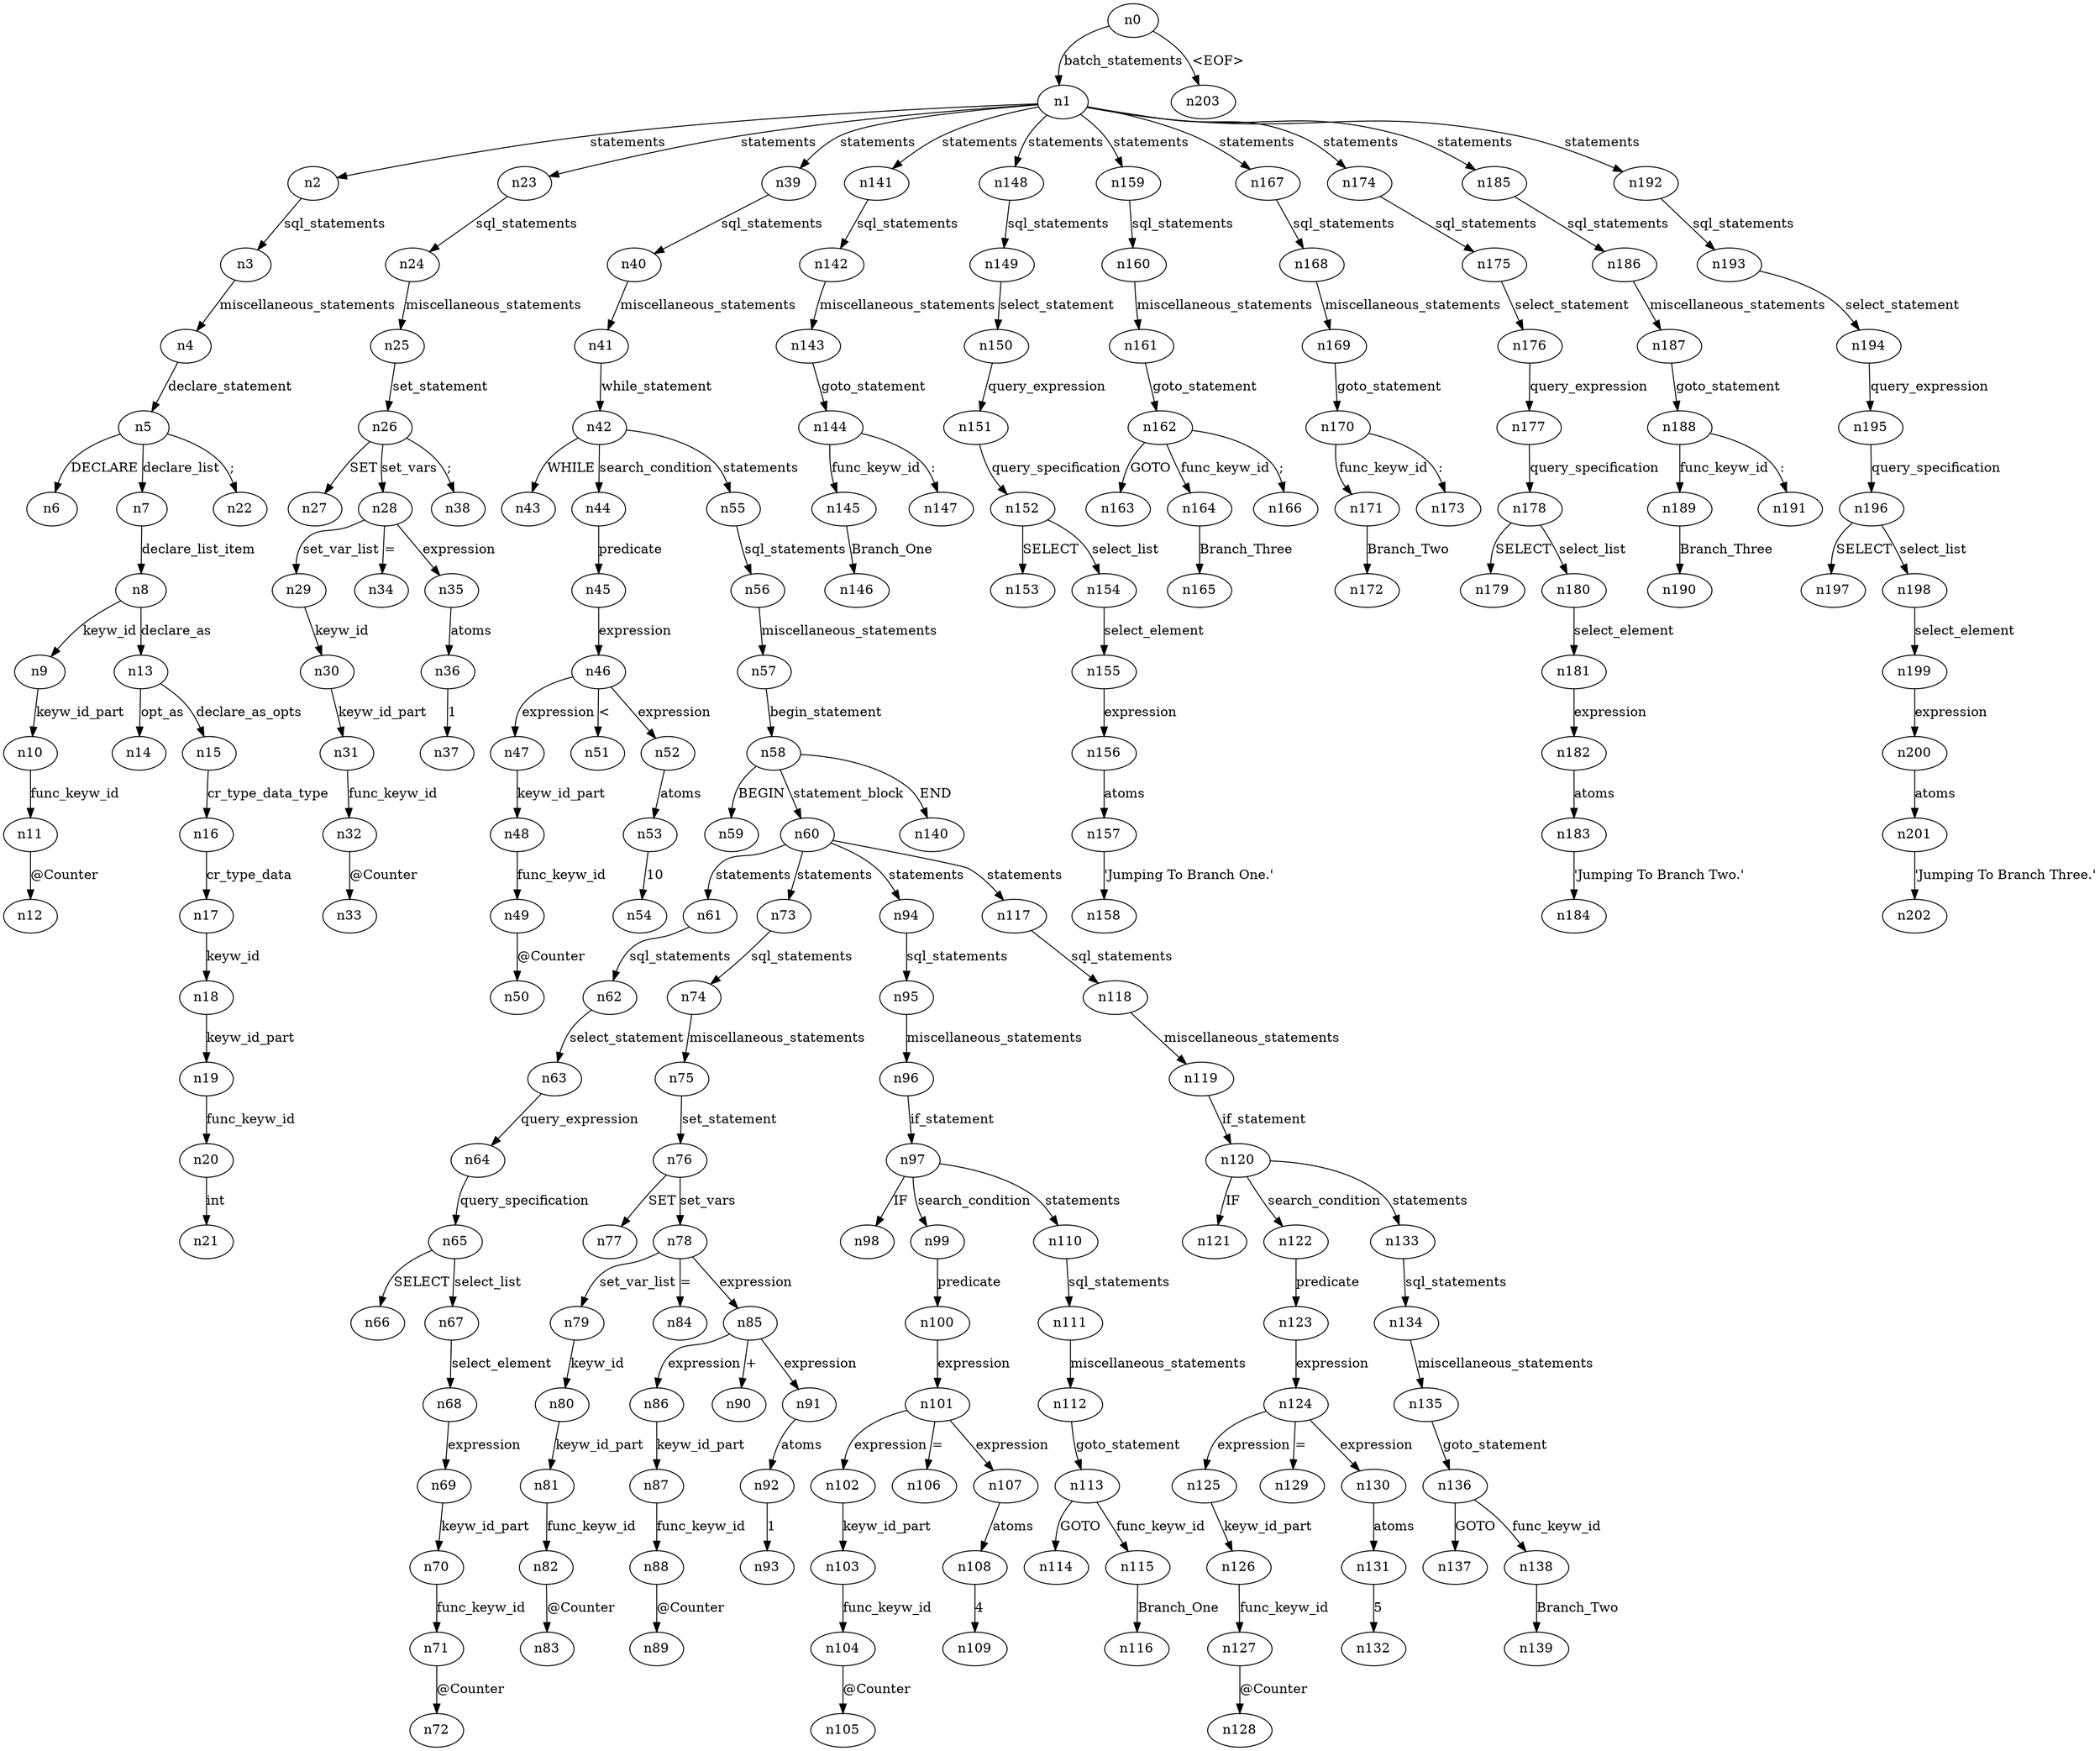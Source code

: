 digraph ParseTree {
  n0 -> n1 [label="batch_statements"];
  n1 -> n2 [label="statements"];
  n2 -> n3 [label="sql_statements"];
  n3 -> n4 [label="miscellaneous_statements"];
  n4 -> n5 [label="declare_statement"];
  n5 -> n6 [label="DECLARE"];
  n5 -> n7 [label="declare_list"];
  n7 -> n8 [label="declare_list_item"];
  n8 -> n9 [label="keyw_id"];
  n9 -> n10 [label="keyw_id_part"];
  n10 -> n11 [label="func_keyw_id"];
  n11 -> n12 [label="@Counter"];
  n8 -> n13 [label="declare_as"];
  n13 -> n14 [label="opt_as"];
  n13 -> n15 [label="declare_as_opts"];
  n15 -> n16 [label="cr_type_data_type"];
  n16 -> n17 [label="cr_type_data"];
  n17 -> n18 [label="keyw_id"];
  n18 -> n19 [label="keyw_id_part"];
  n19 -> n20 [label="func_keyw_id"];
  n20 -> n21 [label="int"];
  n5 -> n22 [label=";"];
  n1 -> n23 [label="statements"];
  n23 -> n24 [label="sql_statements"];
  n24 -> n25 [label="miscellaneous_statements"];
  n25 -> n26 [label="set_statement"];
  n26 -> n27 [label="SET"];
  n26 -> n28 [label="set_vars"];
  n28 -> n29 [label="set_var_list"];
  n29 -> n30 [label="keyw_id"];
  n30 -> n31 [label="keyw_id_part"];
  n31 -> n32 [label="func_keyw_id"];
  n32 -> n33 [label="@Counter"];
  n28 -> n34 [label="="];
  n28 -> n35 [label="expression"];
  n35 -> n36 [label="atoms"];
  n36 -> n37 [label="1"];
  n26 -> n38 [label=";"];
  n1 -> n39 [label="statements"];
  n39 -> n40 [label="sql_statements"];
  n40 -> n41 [label="miscellaneous_statements"];
  n41 -> n42 [label="while_statement"];
  n42 -> n43 [label="WHILE"];
  n42 -> n44 [label="search_condition"];
  n44 -> n45 [label="predicate"];
  n45 -> n46 [label="expression"];
  n46 -> n47 [label="expression"];
  n47 -> n48 [label="keyw_id_part"];
  n48 -> n49 [label="func_keyw_id"];
  n49 -> n50 [label="@Counter"];
  n46 -> n51 [label="<"];
  n46 -> n52 [label="expression"];
  n52 -> n53 [label="atoms"];
  n53 -> n54 [label="10"];
  n42 -> n55 [label="statements"];
  n55 -> n56 [label="sql_statements"];
  n56 -> n57 [label="miscellaneous_statements"];
  n57 -> n58 [label="begin_statement"];
  n58 -> n59 [label="BEGIN"];
  n58 -> n60 [label="statement_block"];
  n60 -> n61 [label="statements"];
  n61 -> n62 [label="sql_statements"];
  n62 -> n63 [label="select_statement"];
  n63 -> n64 [label="query_expression"];
  n64 -> n65 [label="query_specification"];
  n65 -> n66 [label="SELECT"];
  n65 -> n67 [label="select_list"];
  n67 -> n68 [label="select_element"];
  n68 -> n69 [label="expression"];
  n69 -> n70 [label="keyw_id_part"];
  n70 -> n71 [label="func_keyw_id"];
  n71 -> n72 [label="@Counter"];
  n60 -> n73 [label="statements"];
  n73 -> n74 [label="sql_statements"];
  n74 -> n75 [label="miscellaneous_statements"];
  n75 -> n76 [label="set_statement"];
  n76 -> n77 [label="SET"];
  n76 -> n78 [label="set_vars"];
  n78 -> n79 [label="set_var_list"];
  n79 -> n80 [label="keyw_id"];
  n80 -> n81 [label="keyw_id_part"];
  n81 -> n82 [label="func_keyw_id"];
  n82 -> n83 [label="@Counter"];
  n78 -> n84 [label="="];
  n78 -> n85 [label="expression"];
  n85 -> n86 [label="expression"];
  n86 -> n87 [label="keyw_id_part"];
  n87 -> n88 [label="func_keyw_id"];
  n88 -> n89 [label="@Counter"];
  n85 -> n90 [label="+"];
  n85 -> n91 [label="expression"];
  n91 -> n92 [label="atoms"];
  n92 -> n93 [label="1"];
  n60 -> n94 [label="statements"];
  n94 -> n95 [label="sql_statements"];
  n95 -> n96 [label="miscellaneous_statements"];
  n96 -> n97 [label="if_statement"];
  n97 -> n98 [label="IF"];
  n97 -> n99 [label="search_condition"];
  n99 -> n100 [label="predicate"];
  n100 -> n101 [label="expression"];
  n101 -> n102 [label="expression"];
  n102 -> n103 [label="keyw_id_part"];
  n103 -> n104 [label="func_keyw_id"];
  n104 -> n105 [label="@Counter"];
  n101 -> n106 [label="="];
  n101 -> n107 [label="expression"];
  n107 -> n108 [label="atoms"];
  n108 -> n109 [label="4"];
  n97 -> n110 [label="statements"];
  n110 -> n111 [label="sql_statements"];
  n111 -> n112 [label="miscellaneous_statements"];
  n112 -> n113 [label="goto_statement"];
  n113 -> n114 [label="GOTO"];
  n113 -> n115 [label="func_keyw_id"];
  n115 -> n116 [label="Branch_One"];
  n60 -> n117 [label="statements"];
  n117 -> n118 [label="sql_statements"];
  n118 -> n119 [label="miscellaneous_statements"];
  n119 -> n120 [label="if_statement"];
  n120 -> n121 [label="IF"];
  n120 -> n122 [label="search_condition"];
  n122 -> n123 [label="predicate"];
  n123 -> n124 [label="expression"];
  n124 -> n125 [label="expression"];
  n125 -> n126 [label="keyw_id_part"];
  n126 -> n127 [label="func_keyw_id"];
  n127 -> n128 [label="@Counter"];
  n124 -> n129 [label="="];
  n124 -> n130 [label="expression"];
  n130 -> n131 [label="atoms"];
  n131 -> n132 [label="5"];
  n120 -> n133 [label="statements"];
  n133 -> n134 [label="sql_statements"];
  n134 -> n135 [label="miscellaneous_statements"];
  n135 -> n136 [label="goto_statement"];
  n136 -> n137 [label="GOTO"];
  n136 -> n138 [label="func_keyw_id"];
  n138 -> n139 [label="Branch_Two"];
  n58 -> n140 [label="END"];
  n1 -> n141 [label="statements"];
  n141 -> n142 [label="sql_statements"];
  n142 -> n143 [label="miscellaneous_statements"];
  n143 -> n144 [label="goto_statement"];
  n144 -> n145 [label="func_keyw_id"];
  n145 -> n146 [label="Branch_One"];
  n144 -> n147 [label=":"];
  n1 -> n148 [label="statements"];
  n148 -> n149 [label="sql_statements"];
  n149 -> n150 [label="select_statement"];
  n150 -> n151 [label="query_expression"];
  n151 -> n152 [label="query_specification"];
  n152 -> n153 [label="SELECT"];
  n152 -> n154 [label="select_list"];
  n154 -> n155 [label="select_element"];
  n155 -> n156 [label="expression"];
  n156 -> n157 [label="atoms"];
  n157 -> n158 [label="'Jumping To Branch One.'"];
  n1 -> n159 [label="statements"];
  n159 -> n160 [label="sql_statements"];
  n160 -> n161 [label="miscellaneous_statements"];
  n161 -> n162 [label="goto_statement"];
  n162 -> n163 [label="GOTO"];
  n162 -> n164 [label="func_keyw_id"];
  n164 -> n165 [label="Branch_Three"];
  n162 -> n166 [label=";"];
  n1 -> n167 [label="statements"];
  n167 -> n168 [label="sql_statements"];
  n168 -> n169 [label="miscellaneous_statements"];
  n169 -> n170 [label="goto_statement"];
  n170 -> n171 [label="func_keyw_id"];
  n171 -> n172 [label="Branch_Two"];
  n170 -> n173 [label=":"];
  n1 -> n174 [label="statements"];
  n174 -> n175 [label="sql_statements"];
  n175 -> n176 [label="select_statement"];
  n176 -> n177 [label="query_expression"];
  n177 -> n178 [label="query_specification"];
  n178 -> n179 [label="SELECT"];
  n178 -> n180 [label="select_list"];
  n180 -> n181 [label="select_element"];
  n181 -> n182 [label="expression"];
  n182 -> n183 [label="atoms"];
  n183 -> n184 [label="'Jumping To Branch Two.'"];
  n1 -> n185 [label="statements"];
  n185 -> n186 [label="sql_statements"];
  n186 -> n187 [label="miscellaneous_statements"];
  n187 -> n188 [label="goto_statement"];
  n188 -> n189 [label="func_keyw_id"];
  n189 -> n190 [label="Branch_Three"];
  n188 -> n191 [label=":"];
  n1 -> n192 [label="statements"];
  n192 -> n193 [label="sql_statements"];
  n193 -> n194 [label="select_statement"];
  n194 -> n195 [label="query_expression"];
  n195 -> n196 [label="query_specification"];
  n196 -> n197 [label="SELECT"];
  n196 -> n198 [label="select_list"];
  n198 -> n199 [label="select_element"];
  n199 -> n200 [label="expression"];
  n200 -> n201 [label="atoms"];
  n201 -> n202 [label="'Jumping To Branch Three.'"];
  n0 -> n203 [label="<EOF>"];
}